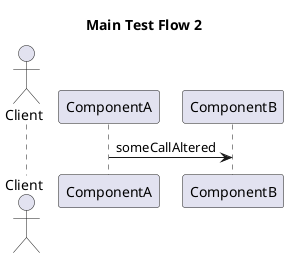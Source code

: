 @startuml

    title Main Test Flow 2

    actor Client as client

    participant ComponentA as a
    participant ComponentB as b


    a -> b : someCallAltered

@enduml
